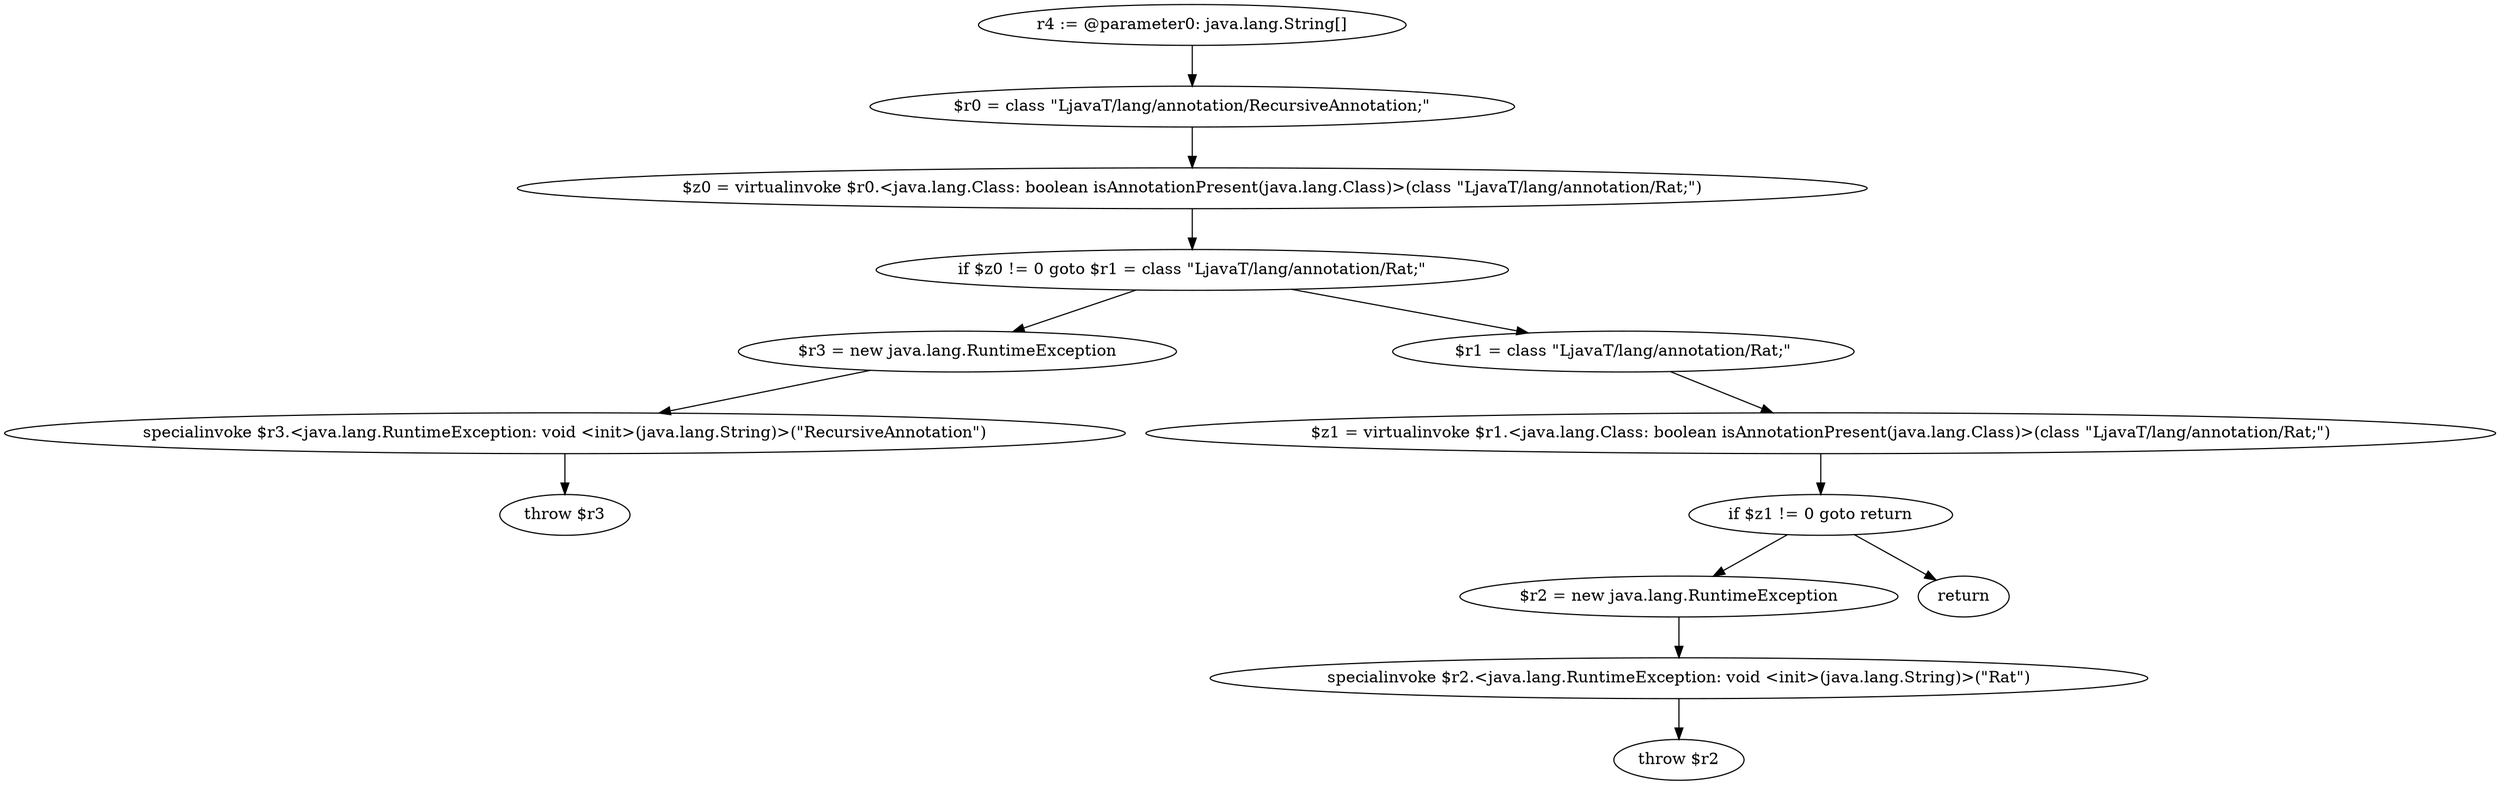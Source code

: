 digraph "unitGraph" {
    "r4 := @parameter0: java.lang.String[]"
    "$r0 = class \"LjavaT/lang/annotation/RecursiveAnnotation;\""
    "$z0 = virtualinvoke $r0.<java.lang.Class: boolean isAnnotationPresent(java.lang.Class)>(class \"LjavaT/lang/annotation/Rat;\")"
    "if $z0 != 0 goto $r1 = class \"LjavaT/lang/annotation/Rat;\""
    "$r3 = new java.lang.RuntimeException"
    "specialinvoke $r3.<java.lang.RuntimeException: void <init>(java.lang.String)>(\"RecursiveAnnotation\")"
    "throw $r3"
    "$r1 = class \"LjavaT/lang/annotation/Rat;\""
    "$z1 = virtualinvoke $r1.<java.lang.Class: boolean isAnnotationPresent(java.lang.Class)>(class \"LjavaT/lang/annotation/Rat;\")"
    "if $z1 != 0 goto return"
    "$r2 = new java.lang.RuntimeException"
    "specialinvoke $r2.<java.lang.RuntimeException: void <init>(java.lang.String)>(\"Rat\")"
    "throw $r2"
    "return"
    "r4 := @parameter0: java.lang.String[]"->"$r0 = class \"LjavaT/lang/annotation/RecursiveAnnotation;\"";
    "$r0 = class \"LjavaT/lang/annotation/RecursiveAnnotation;\""->"$z0 = virtualinvoke $r0.<java.lang.Class: boolean isAnnotationPresent(java.lang.Class)>(class \"LjavaT/lang/annotation/Rat;\")";
    "$z0 = virtualinvoke $r0.<java.lang.Class: boolean isAnnotationPresent(java.lang.Class)>(class \"LjavaT/lang/annotation/Rat;\")"->"if $z0 != 0 goto $r1 = class \"LjavaT/lang/annotation/Rat;\"";
    "if $z0 != 0 goto $r1 = class \"LjavaT/lang/annotation/Rat;\""->"$r3 = new java.lang.RuntimeException";
    "if $z0 != 0 goto $r1 = class \"LjavaT/lang/annotation/Rat;\""->"$r1 = class \"LjavaT/lang/annotation/Rat;\"";
    "$r3 = new java.lang.RuntimeException"->"specialinvoke $r3.<java.lang.RuntimeException: void <init>(java.lang.String)>(\"RecursiveAnnotation\")";
    "specialinvoke $r3.<java.lang.RuntimeException: void <init>(java.lang.String)>(\"RecursiveAnnotation\")"->"throw $r3";
    "$r1 = class \"LjavaT/lang/annotation/Rat;\""->"$z1 = virtualinvoke $r1.<java.lang.Class: boolean isAnnotationPresent(java.lang.Class)>(class \"LjavaT/lang/annotation/Rat;\")";
    "$z1 = virtualinvoke $r1.<java.lang.Class: boolean isAnnotationPresent(java.lang.Class)>(class \"LjavaT/lang/annotation/Rat;\")"->"if $z1 != 0 goto return";
    "if $z1 != 0 goto return"->"$r2 = new java.lang.RuntimeException";
    "if $z1 != 0 goto return"->"return";
    "$r2 = new java.lang.RuntimeException"->"specialinvoke $r2.<java.lang.RuntimeException: void <init>(java.lang.String)>(\"Rat\")";
    "specialinvoke $r2.<java.lang.RuntimeException: void <init>(java.lang.String)>(\"Rat\")"->"throw $r2";
}
